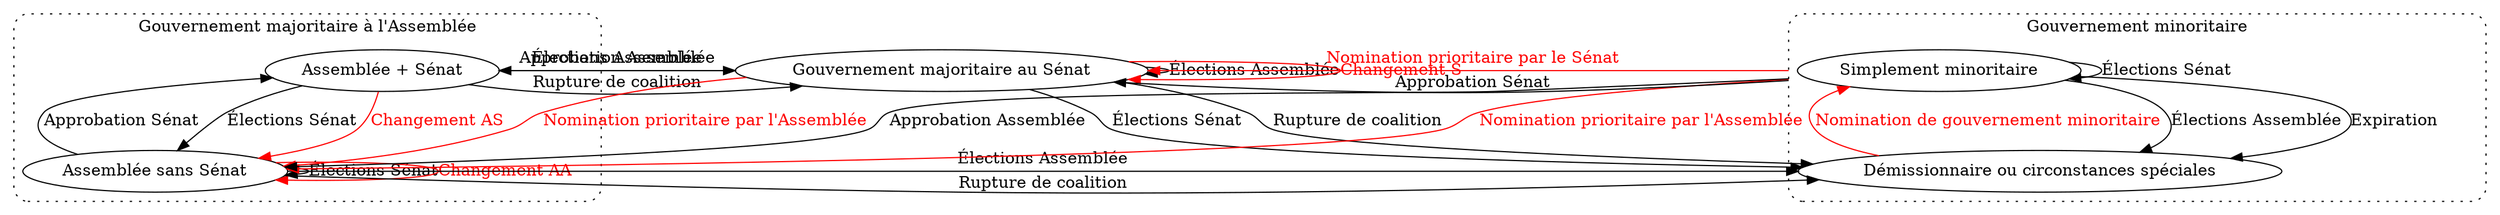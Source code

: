 digraph G {
    compound=true;

    subgraph cluster_A {
        label="Gouvernement majoritaire à l'Assemblée"
        style="dotted, rounded"
        AS [label="Assemblée + Sénat"]
        AA [label="Assemblée sans Sénat"]
    }

    S [label="Gouvernement majoritaire au Sénat"]

    subgraph cluster_M {
        label="Gouvernement minoritaire"
        style="dotted, rounded"
        M [label="Simplement minoritaire"]
        "M+" [label="Démissionnaire ou circonstances spéciales"]
    }

    // Nomination prioritaire d'un gouvernement
    // Nomination prioritaire MS
    M -> S [ltail=cluster_M, label="Nomination prioritaire par le Sénat", color=red, fontcolor=red];

    // Nomination prioritaire MA
    M -> AA [ltail=cluster_M, label="Nomination prioritaire par l'Assemblée", color=red, fontcolor=red];

    // Nomination prioritaire SA
    S -> AA [label="Nomination prioritaire par l'Assemblée", color=red, fontcolor=red];

    // Rupture de majorité
    // Rupture AS
    AS -> S [label="Rupture de coalition"]

    // Rupture AA
    AA -> "M+" [label="Rupture de coalition"]

    // Rupture S
    S -> "M+" [label="Rupture de coalition"]

    // Élections et renouvellement
    // Élections Assemblée M
    M -> "M+" [ltail=cluster_M, label="Élections Assemblée"]

    // Élections Assemblée S
    S -> S [label="Élections Assemblée"]

    // Élections Assemblée AS
    AS -> S [label="Élections Assemblée"]

    // Élections Assemblée AA
    AA -> "M+" [label="Élections Assemblée"]

    // Élections Sénat M
    M -> M [ltail=cluster_M, lhead=cluster_M, label="Élections Sénat"]

    // Élections Sénat A
    AA -> AA [label="Élections Sénat"]
    AS -> AA [label="Élections Sénat"]

    // Élections Sénat S
    S -> "M+" [label="Élections Sénat"]

    // Approbation Sénat
    AA -> AS [label="Approbation Sénat"]

    // Reprise/Approbation du gouvernement à une priorité plus élevée
    // Approbation MS
    M -> S [ltail=cluster_M, label="Approbation Sénat"]

    // Approbation MA
    M -> AA [ltail=cluster_M, label="Approbation Assemblée"]

    // Approbation SA
    S -> AS [label="Approbation Assemblée"]

    // Nomination de gouvernement minoritaire
    "M+" -> M [label="Nomination de gouvernement minoritaire", color=red, fontcolor=red]

    // Expiration du gouvernement minoritaire
    M -> "M+" [label="Expiration"]

    // Changement de coalition sans changement de priorité
    // Changement A
    AS -> AA [label="Changement AS", color=red, fontcolor=red]
    AA -> AA [label="Changement AA", color=red, fontcolor=red]

    // Changement S
    S -> S [label="Changement S", color=red, fontcolor=red]

    // Changement M
    // pas de transition, no-op

    // Changement M+
    // identique à "Nomination de gouvernement minoritaire"

    // Vacance : non représentés, pas besoin
}
